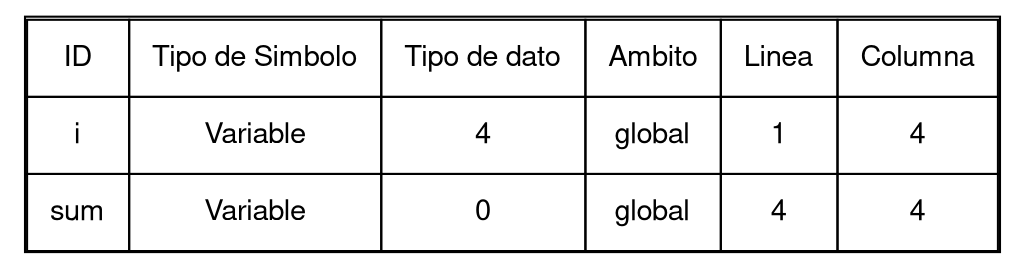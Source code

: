 
digraph G{
fontname="Helvetica,Arial,sans-serif";
node [fontname="Helvetica,Arial,sans-serif"];
a0 [shape=none label=<
<TABLE border="1" cellspacing="0" cellpadding="10">
<tr><td>ID</td><td>Tipo de Simbolo</td><td>Tipo de dato</td><td>Ambito</td><td>Linea</td><td>Columna</td></tr>
<tr><td>i</td><td>Variable</td><td>4</td><td>global</td><td>1</td><td>4</td></tr><tr><td>sum</td><td>Variable</td><td>0</td><td>global</td><td>4</td><td>4</td></tr></TABLE>>];
}